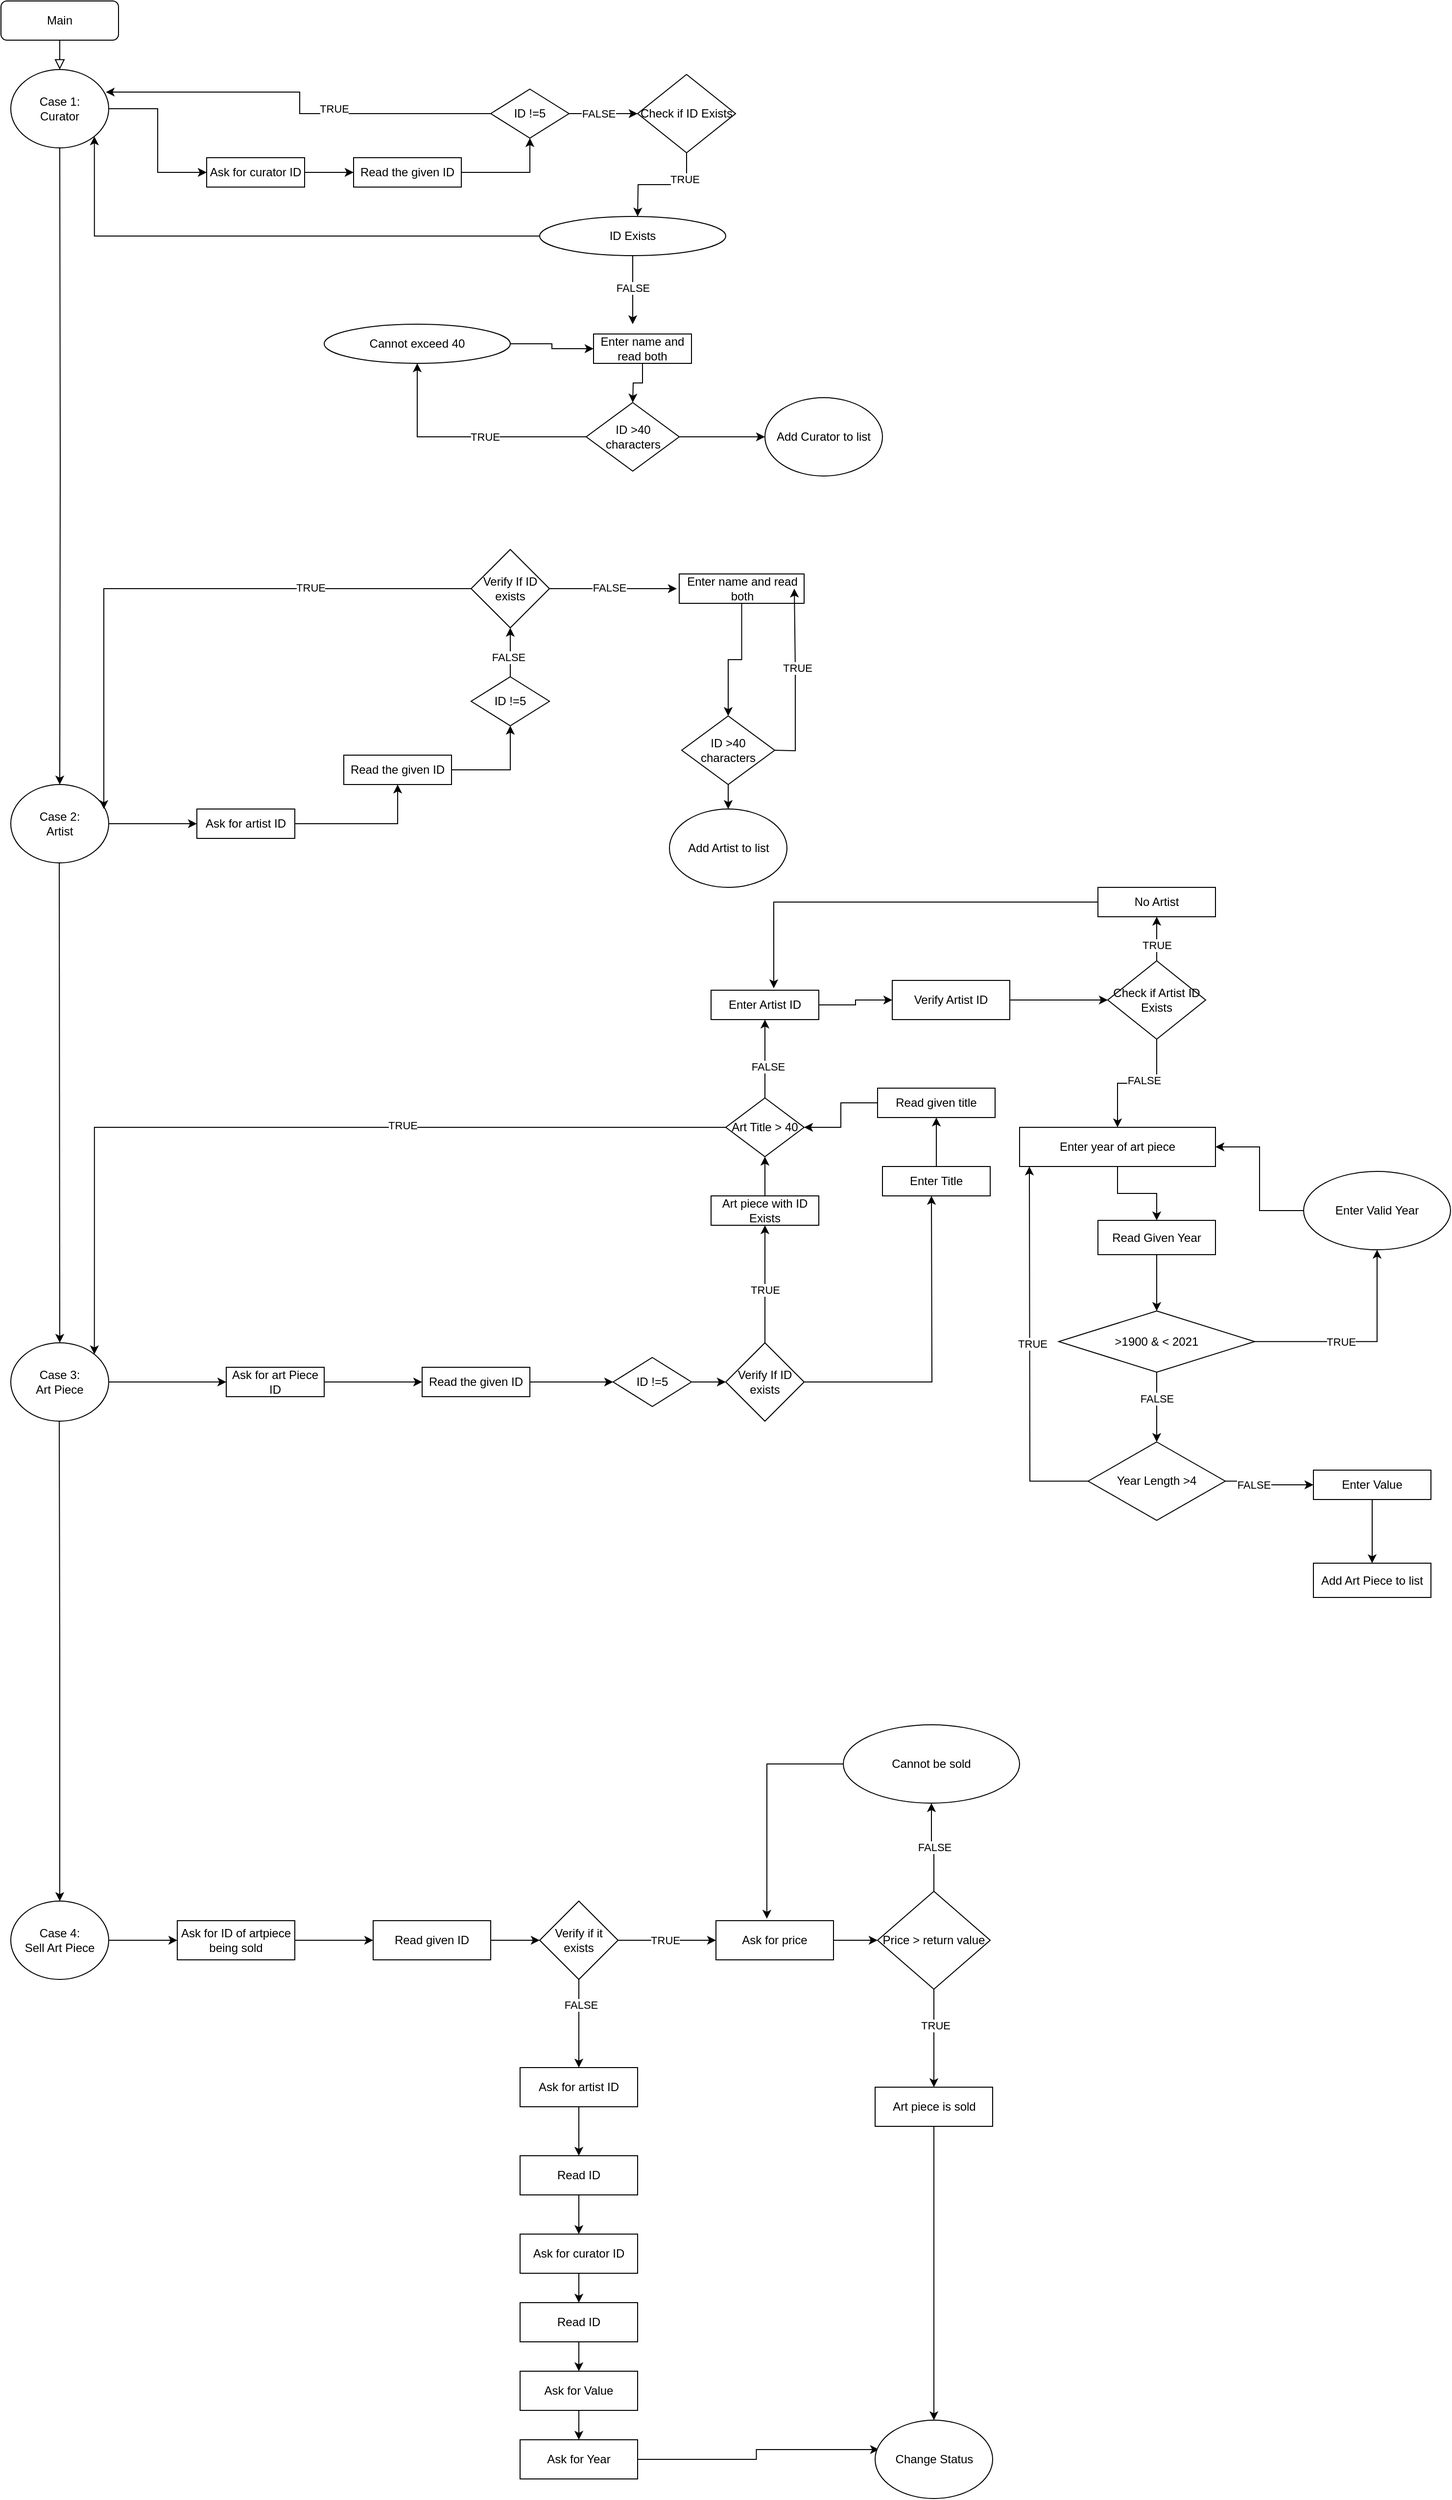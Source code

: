 <mxfile version="21.7.1" type="github">
  <diagram id="C5RBs43oDa-KdzZeNtuy" name="Page-1">
    <mxGraphModel dx="880" dy="462" grid="1" gridSize="10" guides="1" tooltips="1" connect="1" arrows="1" fold="1" page="1" pageScale="1" pageWidth="827" pageHeight="1169" math="0" shadow="0">
      <root>
        <mxCell id="WIyWlLk6GJQsqaUBKTNV-0" />
        <mxCell id="WIyWlLk6GJQsqaUBKTNV-1" parent="WIyWlLk6GJQsqaUBKTNV-0" />
        <mxCell id="WIyWlLk6GJQsqaUBKTNV-2" value="" style="rounded=0;html=1;jettySize=auto;orthogonalLoop=1;fontSize=11;endArrow=block;endFill=0;endSize=8;strokeWidth=1;shadow=0;labelBackgroundColor=none;edgeStyle=orthogonalEdgeStyle;" parent="WIyWlLk6GJQsqaUBKTNV-1" source="WIyWlLk6GJQsqaUBKTNV-3" edge="1">
          <mxGeometry relative="1" as="geometry">
            <mxPoint x="80" y="80" as="targetPoint" />
          </mxGeometry>
        </mxCell>
        <mxCell id="WIyWlLk6GJQsqaUBKTNV-3" value="Main" style="rounded=1;whiteSpace=wrap;html=1;fontSize=12;glass=0;strokeWidth=1;shadow=0;" parent="WIyWlLk6GJQsqaUBKTNV-1" vertex="1">
          <mxGeometry x="20" y="10" width="120" height="40" as="geometry" />
        </mxCell>
        <mxCell id="19VJCeQanmjT8XtGuP-T-13" value="" style="edgeStyle=orthogonalEdgeStyle;rounded=0;orthogonalLoop=1;jettySize=auto;html=1;entryX=0.5;entryY=0;entryDx=0;entryDy=0;" parent="WIyWlLk6GJQsqaUBKTNV-1" target="19VJCeQanmjT8XtGuP-T-54" edge="1">
          <mxGeometry relative="1" as="geometry">
            <mxPoint x="80" y="160" as="sourcePoint" />
            <mxPoint x="80" y="530" as="targetPoint" />
          </mxGeometry>
        </mxCell>
        <mxCell id="19VJCeQanmjT8XtGuP-T-15" value="" style="edgeStyle=orthogonalEdgeStyle;rounded=0;orthogonalLoop=1;jettySize=auto;html=1;" parent="WIyWlLk6GJQsqaUBKTNV-1" source="19VJCeQanmjT8XtGuP-T-12" target="19VJCeQanmjT8XtGuP-T-14" edge="1">
          <mxGeometry relative="1" as="geometry" />
        </mxCell>
        <mxCell id="19VJCeQanmjT8XtGuP-T-12" value="Ask for curator ID" style="rounded=0;whiteSpace=wrap;html=1;" parent="WIyWlLk6GJQsqaUBKTNV-1" vertex="1">
          <mxGeometry x="230" y="170" width="100" height="30" as="geometry" />
        </mxCell>
        <mxCell id="19VJCeQanmjT8XtGuP-T-17" value="" style="edgeStyle=orthogonalEdgeStyle;rounded=0;orthogonalLoop=1;jettySize=auto;html=1;" parent="WIyWlLk6GJQsqaUBKTNV-1" source="19VJCeQanmjT8XtGuP-T-14" target="19VJCeQanmjT8XtGuP-T-16" edge="1">
          <mxGeometry relative="1" as="geometry" />
        </mxCell>
        <mxCell id="19VJCeQanmjT8XtGuP-T-14" value="Read the given ID" style="whiteSpace=wrap;html=1;rounded=0;" parent="WIyWlLk6GJQsqaUBKTNV-1" vertex="1">
          <mxGeometry x="380" y="170" width="110" height="30" as="geometry" />
        </mxCell>
        <mxCell id="19VJCeQanmjT8XtGuP-T-24" style="edgeStyle=orthogonalEdgeStyle;rounded=0;orthogonalLoop=1;jettySize=auto;html=1;entryX=0.97;entryY=0.288;entryDx=0;entryDy=0;entryPerimeter=0;" parent="WIyWlLk6GJQsqaUBKTNV-1" source="19VJCeQanmjT8XtGuP-T-16" target="19VJCeQanmjT8XtGuP-T-20" edge="1">
          <mxGeometry relative="1" as="geometry" />
        </mxCell>
        <mxCell id="19VJCeQanmjT8XtGuP-T-25" value="TRUE" style="edgeLabel;html=1;align=center;verticalAlign=middle;resizable=0;points=[];" parent="19VJCeQanmjT8XtGuP-T-24" vertex="1" connectable="0">
          <mxGeometry x="0.108" y="3" relative="1" as="geometry">
            <mxPoint x="48" y="14" as="offset" />
          </mxGeometry>
        </mxCell>
        <mxCell id="19VJCeQanmjT8XtGuP-T-26" style="edgeStyle=orthogonalEdgeStyle;rounded=0;orthogonalLoop=1;jettySize=auto;html=1;entryX=0;entryY=0.5;entryDx=0;entryDy=0;" parent="WIyWlLk6GJQsqaUBKTNV-1" source="19VJCeQanmjT8XtGuP-T-16" target="19VJCeQanmjT8XtGuP-T-30" edge="1">
          <mxGeometry relative="1" as="geometry">
            <mxPoint x="650" y="125" as="targetPoint" />
          </mxGeometry>
        </mxCell>
        <mxCell id="19VJCeQanmjT8XtGuP-T-32" value="FALSE" style="edgeLabel;html=1;align=center;verticalAlign=middle;resizable=0;points=[];" parent="19VJCeQanmjT8XtGuP-T-26" vertex="1" connectable="0">
          <mxGeometry x="-0.287" y="-2" relative="1" as="geometry">
            <mxPoint x="5" y="-2" as="offset" />
          </mxGeometry>
        </mxCell>
        <mxCell id="19VJCeQanmjT8XtGuP-T-16" value="ID !=5" style="rhombus;whiteSpace=wrap;html=1;rounded=0;" parent="WIyWlLk6GJQsqaUBKTNV-1" vertex="1">
          <mxGeometry x="520" y="100" width="80" height="50" as="geometry" />
        </mxCell>
        <mxCell id="19VJCeQanmjT8XtGuP-T-21" style="edgeStyle=orthogonalEdgeStyle;rounded=0;orthogonalLoop=1;jettySize=auto;html=1;entryX=0;entryY=0.5;entryDx=0;entryDy=0;" parent="WIyWlLk6GJQsqaUBKTNV-1" source="19VJCeQanmjT8XtGuP-T-20" target="19VJCeQanmjT8XtGuP-T-12" edge="1">
          <mxGeometry relative="1" as="geometry" />
        </mxCell>
        <mxCell id="19VJCeQanmjT8XtGuP-T-20" value="&lt;div&gt;Case 1: &lt;br&gt;&lt;/div&gt;&lt;div&gt;Curator&lt;br&gt;&lt;/div&gt;" style="ellipse;whiteSpace=wrap;html=1;" parent="WIyWlLk6GJQsqaUBKTNV-1" vertex="1">
          <mxGeometry x="30" y="80" width="100" height="80" as="geometry" />
        </mxCell>
        <mxCell id="19VJCeQanmjT8XtGuP-T-33" style="edgeStyle=orthogonalEdgeStyle;rounded=0;orthogonalLoop=1;jettySize=auto;html=1;" parent="WIyWlLk6GJQsqaUBKTNV-1" source="19VJCeQanmjT8XtGuP-T-30" edge="1">
          <mxGeometry relative="1" as="geometry">
            <mxPoint x="670" y="230" as="targetPoint" />
          </mxGeometry>
        </mxCell>
        <mxCell id="19VJCeQanmjT8XtGuP-T-34" value="TRUE" style="edgeLabel;html=1;align=center;verticalAlign=middle;resizable=0;points=[];" parent="19VJCeQanmjT8XtGuP-T-33" vertex="1" connectable="0">
          <mxGeometry x="-0.541" y="-2" relative="1" as="geometry">
            <mxPoint as="offset" />
          </mxGeometry>
        </mxCell>
        <mxCell id="19VJCeQanmjT8XtGuP-T-30" value="Check if ID Exists " style="rhombus;whiteSpace=wrap;html=1;rounded=0;" parent="WIyWlLk6GJQsqaUBKTNV-1" vertex="1">
          <mxGeometry x="670" y="85" width="100" height="80" as="geometry" />
        </mxCell>
        <mxCell id="19VJCeQanmjT8XtGuP-T-36" style="edgeStyle=orthogonalEdgeStyle;rounded=0;orthogonalLoop=1;jettySize=auto;html=1;entryX=1;entryY=1;entryDx=0;entryDy=0;" parent="WIyWlLk6GJQsqaUBKTNV-1" source="19VJCeQanmjT8XtGuP-T-35" target="19VJCeQanmjT8XtGuP-T-20" edge="1">
          <mxGeometry relative="1" as="geometry" />
        </mxCell>
        <mxCell id="19VJCeQanmjT8XtGuP-T-38" style="edgeStyle=orthogonalEdgeStyle;rounded=0;orthogonalLoop=1;jettySize=auto;html=1;" parent="WIyWlLk6GJQsqaUBKTNV-1" source="19VJCeQanmjT8XtGuP-T-35" edge="1">
          <mxGeometry relative="1" as="geometry">
            <mxPoint x="665" y="340" as="targetPoint" />
          </mxGeometry>
        </mxCell>
        <mxCell id="19VJCeQanmjT8XtGuP-T-39" value="FALSE" style="edgeLabel;html=1;align=center;verticalAlign=middle;resizable=0;points=[];" parent="19VJCeQanmjT8XtGuP-T-38" vertex="1" connectable="0">
          <mxGeometry x="-0.064" y="-6" relative="1" as="geometry">
            <mxPoint x="6" as="offset" />
          </mxGeometry>
        </mxCell>
        <mxCell id="19VJCeQanmjT8XtGuP-T-35" value="ID Exists" style="ellipse;whiteSpace=wrap;html=1;" parent="WIyWlLk6GJQsqaUBKTNV-1" vertex="1">
          <mxGeometry x="570" y="230" width="190" height="40" as="geometry" />
        </mxCell>
        <mxCell id="19VJCeQanmjT8XtGuP-T-42" style="edgeStyle=orthogonalEdgeStyle;rounded=0;orthogonalLoop=1;jettySize=auto;html=1;" parent="WIyWlLk6GJQsqaUBKTNV-1" source="19VJCeQanmjT8XtGuP-T-41" edge="1">
          <mxGeometry relative="1" as="geometry">
            <mxPoint x="665" y="420" as="targetPoint" />
          </mxGeometry>
        </mxCell>
        <mxCell id="19VJCeQanmjT8XtGuP-T-41" value="Enter name and read both" style="rounded=0;whiteSpace=wrap;html=1;" parent="WIyWlLk6GJQsqaUBKTNV-1" vertex="1">
          <mxGeometry x="625" y="350" width="100" height="30" as="geometry" />
        </mxCell>
        <mxCell id="19VJCeQanmjT8XtGuP-T-47" value="" style="edgeStyle=orthogonalEdgeStyle;rounded=0;orthogonalLoop=1;jettySize=auto;html=1;" parent="WIyWlLk6GJQsqaUBKTNV-1" source="19VJCeQanmjT8XtGuP-T-44" target="19VJCeQanmjT8XtGuP-T-46" edge="1">
          <mxGeometry relative="1" as="geometry" />
        </mxCell>
        <mxCell id="19VJCeQanmjT8XtGuP-T-48" value="TRUE" style="edgeLabel;html=1;align=center;verticalAlign=middle;resizable=0;points=[];" parent="19VJCeQanmjT8XtGuP-T-47" vertex="1" connectable="0">
          <mxGeometry x="-0.161" relative="1" as="geometry">
            <mxPoint as="offset" />
          </mxGeometry>
        </mxCell>
        <mxCell id="WC8Dv5QfTkZLsa7ysNoO-12" style="edgeStyle=orthogonalEdgeStyle;rounded=0;orthogonalLoop=1;jettySize=auto;html=1;" parent="WIyWlLk6GJQsqaUBKTNV-1" source="19VJCeQanmjT8XtGuP-T-44" edge="1">
          <mxGeometry relative="1" as="geometry">
            <mxPoint x="800" y="455" as="targetPoint" />
          </mxGeometry>
        </mxCell>
        <mxCell id="19VJCeQanmjT8XtGuP-T-44" value="ID &amp;gt;40 characters" style="rhombus;whiteSpace=wrap;html=1;rounded=0;" parent="WIyWlLk6GJQsqaUBKTNV-1" vertex="1">
          <mxGeometry x="617.5" y="420" width="95" height="70" as="geometry" />
        </mxCell>
        <mxCell id="19VJCeQanmjT8XtGuP-T-53" value="" style="edgeStyle=orthogonalEdgeStyle;rounded=0;orthogonalLoop=1;jettySize=auto;html=1;" parent="WIyWlLk6GJQsqaUBKTNV-1" source="19VJCeQanmjT8XtGuP-T-46" target="19VJCeQanmjT8XtGuP-T-41" edge="1">
          <mxGeometry relative="1" as="geometry" />
        </mxCell>
        <mxCell id="19VJCeQanmjT8XtGuP-T-46" value="Cannot exceed 40" style="ellipse;whiteSpace=wrap;html=1;" parent="WIyWlLk6GJQsqaUBKTNV-1" vertex="1">
          <mxGeometry x="350" y="340" width="190" height="40" as="geometry" />
        </mxCell>
        <mxCell id="19VJCeQanmjT8XtGuP-T-60" value="" style="edgeStyle=orthogonalEdgeStyle;rounded=0;orthogonalLoop=1;jettySize=auto;html=1;" parent="WIyWlLk6GJQsqaUBKTNV-1" source="19VJCeQanmjT8XtGuP-T-54" target="19VJCeQanmjT8XtGuP-T-57" edge="1">
          <mxGeometry relative="1" as="geometry" />
        </mxCell>
        <mxCell id="19VJCeQanmjT8XtGuP-T-54" value="&lt;div&gt;Case 2:&lt;/div&gt;&lt;div&gt;Artist&lt;br&gt;&lt;/div&gt;" style="ellipse;whiteSpace=wrap;html=1;" parent="WIyWlLk6GJQsqaUBKTNV-1" vertex="1">
          <mxGeometry x="30" y="810" width="100" height="80" as="geometry" />
        </mxCell>
        <mxCell id="19VJCeQanmjT8XtGuP-T-59" value="" style="edgeStyle=orthogonalEdgeStyle;rounded=0;orthogonalLoop=1;jettySize=auto;html=1;" parent="WIyWlLk6GJQsqaUBKTNV-1" source="19VJCeQanmjT8XtGuP-T-57" target="19VJCeQanmjT8XtGuP-T-58" edge="1">
          <mxGeometry relative="1" as="geometry" />
        </mxCell>
        <mxCell id="19VJCeQanmjT8XtGuP-T-57" value="Ask for artist ID" style="rounded=0;whiteSpace=wrap;html=1;" parent="WIyWlLk6GJQsqaUBKTNV-1" vertex="1">
          <mxGeometry x="220" y="835" width="100" height="30" as="geometry" />
        </mxCell>
        <mxCell id="19VJCeQanmjT8XtGuP-T-63" style="edgeStyle=orthogonalEdgeStyle;rounded=0;orthogonalLoop=1;jettySize=auto;html=1;exitX=1;exitY=0.5;exitDx=0;exitDy=0;entryX=0.5;entryY=1;entryDx=0;entryDy=0;" parent="WIyWlLk6GJQsqaUBKTNV-1" source="19VJCeQanmjT8XtGuP-T-58" target="19VJCeQanmjT8XtGuP-T-61" edge="1">
          <mxGeometry relative="1" as="geometry" />
        </mxCell>
        <mxCell id="19VJCeQanmjT8XtGuP-T-58" value="Read the given ID" style="whiteSpace=wrap;html=1;rounded=0;" parent="WIyWlLk6GJQsqaUBKTNV-1" vertex="1">
          <mxGeometry x="370" y="780" width="110" height="30" as="geometry" />
        </mxCell>
        <mxCell id="19VJCeQanmjT8XtGuP-T-61" value="ID !=5" style="rhombus;whiteSpace=wrap;html=1;rounded=0;" parent="WIyWlLk6GJQsqaUBKTNV-1" vertex="1">
          <mxGeometry x="500" y="700" width="80" height="50" as="geometry" />
        </mxCell>
        <mxCell id="19VJCeQanmjT8XtGuP-T-67" value="" style="edgeStyle=orthogonalEdgeStyle;rounded=0;orthogonalLoop=1;jettySize=auto;html=1;" parent="WIyWlLk6GJQsqaUBKTNV-1" source="19VJCeQanmjT8XtGuP-T-61" target="19VJCeQanmjT8XtGuP-T-66" edge="1">
          <mxGeometry relative="1" as="geometry">
            <mxPoint x="540" y="700" as="sourcePoint" />
            <mxPoint x="540" y="585" as="targetPoint" />
          </mxGeometry>
        </mxCell>
        <mxCell id="19VJCeQanmjT8XtGuP-T-70" value="FALSE" style="edgeLabel;html=1;align=center;verticalAlign=middle;resizable=0;points=[];" parent="19VJCeQanmjT8XtGuP-T-67" vertex="1" connectable="0">
          <mxGeometry x="-0.2" y="2" relative="1" as="geometry">
            <mxPoint as="offset" />
          </mxGeometry>
        </mxCell>
        <mxCell id="19VJCeQanmjT8XtGuP-T-69" style="edgeStyle=orthogonalEdgeStyle;rounded=0;orthogonalLoop=1;jettySize=auto;html=1;exitX=0;exitY=0.5;exitDx=0;exitDy=0;entryX=0.95;entryY=0.313;entryDx=0;entryDy=0;entryPerimeter=0;" parent="WIyWlLk6GJQsqaUBKTNV-1" source="19VJCeQanmjT8XtGuP-T-66" target="19VJCeQanmjT8XtGuP-T-54" edge="1">
          <mxGeometry relative="1" as="geometry" />
        </mxCell>
        <mxCell id="19VJCeQanmjT8XtGuP-T-71" value="TRUE" style="edgeLabel;html=1;align=center;verticalAlign=middle;resizable=0;points=[];" parent="19VJCeQanmjT8XtGuP-T-69" vertex="1" connectable="0">
          <mxGeometry x="-0.453" y="-1" relative="1" as="geometry">
            <mxPoint as="offset" />
          </mxGeometry>
        </mxCell>
        <mxCell id="19VJCeQanmjT8XtGuP-T-72" style="edgeStyle=orthogonalEdgeStyle;rounded=0;orthogonalLoop=1;jettySize=auto;html=1;" parent="WIyWlLk6GJQsqaUBKTNV-1" source="19VJCeQanmjT8XtGuP-T-66" edge="1">
          <mxGeometry relative="1" as="geometry">
            <mxPoint x="710" y="610" as="targetPoint" />
          </mxGeometry>
        </mxCell>
        <mxCell id="WC8Dv5QfTkZLsa7ysNoO-1" value="FALSE" style="edgeLabel;html=1;align=center;verticalAlign=middle;resizable=0;points=[];" parent="19VJCeQanmjT8XtGuP-T-72" vertex="1" connectable="0">
          <mxGeometry x="-0.065" y="1" relative="1" as="geometry">
            <mxPoint as="offset" />
          </mxGeometry>
        </mxCell>
        <mxCell id="19VJCeQanmjT8XtGuP-T-66" value="Verify If ID exists" style="rhombus;whiteSpace=wrap;html=1;rounded=0;" parent="WIyWlLk6GJQsqaUBKTNV-1" vertex="1">
          <mxGeometry x="500" y="570" width="80" height="80" as="geometry" />
        </mxCell>
        <mxCell id="WC8Dv5QfTkZLsa7ysNoO-5" style="edgeStyle=orthogonalEdgeStyle;rounded=0;orthogonalLoop=1;jettySize=auto;html=1;entryX=0.5;entryY=0;entryDx=0;entryDy=0;" parent="WIyWlLk6GJQsqaUBKTNV-1" source="WC8Dv5QfTkZLsa7ysNoO-2" target="WC8Dv5QfTkZLsa7ysNoO-3" edge="1">
          <mxGeometry relative="1" as="geometry" />
        </mxCell>
        <mxCell id="WC8Dv5QfTkZLsa7ysNoO-2" value="Enter name and read both" style="rounded=0;whiteSpace=wrap;html=1;" parent="WIyWlLk6GJQsqaUBKTNV-1" vertex="1">
          <mxGeometry x="712.5" y="595" width="127.5" height="30" as="geometry" />
        </mxCell>
        <mxCell id="WC8Dv5QfTkZLsa7ysNoO-8" style="edgeStyle=orthogonalEdgeStyle;rounded=0;orthogonalLoop=1;jettySize=auto;html=1;" parent="WIyWlLk6GJQsqaUBKTNV-1" edge="1">
          <mxGeometry relative="1" as="geometry">
            <mxPoint x="830" y="610" as="targetPoint" />
            <mxPoint x="810" y="775" as="sourcePoint" />
          </mxGeometry>
        </mxCell>
        <mxCell id="WC8Dv5QfTkZLsa7ysNoO-9" value="TRUE" style="edgeLabel;html=1;align=center;verticalAlign=middle;resizable=0;points=[];" parent="WC8Dv5QfTkZLsa7ysNoO-8" vertex="1" connectable="0">
          <mxGeometry x="0.134" y="-2" relative="1" as="geometry">
            <mxPoint as="offset" />
          </mxGeometry>
        </mxCell>
        <mxCell id="WC8Dv5QfTkZLsa7ysNoO-3" value="ID &amp;gt;40 characters" style="rhombus;whiteSpace=wrap;html=1;rounded=0;" parent="WIyWlLk6GJQsqaUBKTNV-1" vertex="1">
          <mxGeometry x="715" y="740" width="95" height="70" as="geometry" />
        </mxCell>
        <mxCell id="WC8Dv5QfTkZLsa7ysNoO-13" value="Add Curator to list" style="ellipse;whiteSpace=wrap;html=1;" parent="WIyWlLk6GJQsqaUBKTNV-1" vertex="1">
          <mxGeometry x="800" y="415" width="120" height="80" as="geometry" />
        </mxCell>
        <mxCell id="WC8Dv5QfTkZLsa7ysNoO-15" value="" style="edgeStyle=orthogonalEdgeStyle;rounded=0;orthogonalLoop=1;jettySize=auto;html=1;entryX=0.5;entryY=0;entryDx=0;entryDy=0;" parent="WIyWlLk6GJQsqaUBKTNV-1" target="WC8Dv5QfTkZLsa7ysNoO-16" edge="1">
          <mxGeometry relative="1" as="geometry">
            <mxPoint x="79.5" y="890" as="sourcePoint" />
            <mxPoint x="79.5" y="1540" as="targetPoint" />
          </mxGeometry>
        </mxCell>
        <mxCell id="WC8Dv5QfTkZLsa7ysNoO-17" style="edgeStyle=orthogonalEdgeStyle;rounded=0;orthogonalLoop=1;jettySize=auto;html=1;entryX=0;entryY=0.5;entryDx=0;entryDy=0;" parent="WIyWlLk6GJQsqaUBKTNV-1" source="WC8Dv5QfTkZLsa7ysNoO-16" target="WC8Dv5QfTkZLsa7ysNoO-18" edge="1">
          <mxGeometry relative="1" as="geometry">
            <mxPoint x="250" y="1580" as="targetPoint" />
          </mxGeometry>
        </mxCell>
        <mxCell id="WC8Dv5QfTkZLsa7ysNoO-16" value="&lt;div&gt;Case 3:&lt;/div&gt;&lt;div&gt;Art Piece&lt;br&gt;&lt;/div&gt;" style="ellipse;whiteSpace=wrap;html=1;" parent="WIyWlLk6GJQsqaUBKTNV-1" vertex="1">
          <mxGeometry x="30" y="1380" width="100" height="80" as="geometry" />
        </mxCell>
        <mxCell id="WC8Dv5QfTkZLsa7ysNoO-19" style="edgeStyle=orthogonalEdgeStyle;rounded=0;orthogonalLoop=1;jettySize=auto;html=1;" parent="WIyWlLk6GJQsqaUBKTNV-1" source="WC8Dv5QfTkZLsa7ysNoO-18" edge="1">
          <mxGeometry relative="1" as="geometry">
            <mxPoint x="450" y="1420" as="targetPoint" />
          </mxGeometry>
        </mxCell>
        <mxCell id="WC8Dv5QfTkZLsa7ysNoO-18" value="Ask for art Piece ID" style="rounded=0;whiteSpace=wrap;html=1;" parent="WIyWlLk6GJQsqaUBKTNV-1" vertex="1">
          <mxGeometry x="250" y="1405" width="100" height="30" as="geometry" />
        </mxCell>
        <mxCell id="WC8Dv5QfTkZLsa7ysNoO-23" style="edgeStyle=orthogonalEdgeStyle;rounded=0;orthogonalLoop=1;jettySize=auto;html=1;entryX=0;entryY=0.5;entryDx=0;entryDy=0;" parent="WIyWlLk6GJQsqaUBKTNV-1" source="WC8Dv5QfTkZLsa7ysNoO-20" target="WC8Dv5QfTkZLsa7ysNoO-22" edge="1">
          <mxGeometry relative="1" as="geometry" />
        </mxCell>
        <mxCell id="WC8Dv5QfTkZLsa7ysNoO-20" value="Read the given ID" style="whiteSpace=wrap;html=1;rounded=0;" parent="WIyWlLk6GJQsqaUBKTNV-1" vertex="1">
          <mxGeometry x="450" y="1405" width="110" height="30" as="geometry" />
        </mxCell>
        <mxCell id="WC8Dv5QfTkZLsa7ysNoO-26" value="" style="edgeStyle=orthogonalEdgeStyle;rounded=0;orthogonalLoop=1;jettySize=auto;html=1;" parent="WIyWlLk6GJQsqaUBKTNV-1" source="WC8Dv5QfTkZLsa7ysNoO-22" target="WC8Dv5QfTkZLsa7ysNoO-24" edge="1">
          <mxGeometry relative="1" as="geometry" />
        </mxCell>
        <mxCell id="WC8Dv5QfTkZLsa7ysNoO-22" value="ID !=5" style="rhombus;whiteSpace=wrap;html=1;rounded=0;" parent="WIyWlLk6GJQsqaUBKTNV-1" vertex="1">
          <mxGeometry x="645" y="1395" width="80" height="50" as="geometry" />
        </mxCell>
        <mxCell id="WC8Dv5QfTkZLsa7ysNoO-27" style="edgeStyle=orthogonalEdgeStyle;rounded=0;orthogonalLoop=1;jettySize=auto;html=1;exitX=0.5;exitY=0;exitDx=0;exitDy=0;" parent="WIyWlLk6GJQsqaUBKTNV-1" source="WC8Dv5QfTkZLsa7ysNoO-24" edge="1">
          <mxGeometry relative="1" as="geometry">
            <mxPoint x="800" y="1260" as="targetPoint" />
          </mxGeometry>
        </mxCell>
        <mxCell id="WC8Dv5QfTkZLsa7ysNoO-28" value="TRUE" style="edgeLabel;html=1;align=center;verticalAlign=middle;resizable=0;points=[];" parent="WC8Dv5QfTkZLsa7ysNoO-27" vertex="1" connectable="0">
          <mxGeometry x="-0.104" relative="1" as="geometry">
            <mxPoint as="offset" />
          </mxGeometry>
        </mxCell>
        <mxCell id="WC8Dv5QfTkZLsa7ysNoO-36" style="edgeStyle=orthogonalEdgeStyle;rounded=0;orthogonalLoop=1;jettySize=auto;html=1;" parent="WIyWlLk6GJQsqaUBKTNV-1" source="WC8Dv5QfTkZLsa7ysNoO-24" edge="1">
          <mxGeometry relative="1" as="geometry">
            <mxPoint x="970" y="1230" as="targetPoint" />
          </mxGeometry>
        </mxCell>
        <mxCell id="WC8Dv5QfTkZLsa7ysNoO-24" value="Verify If ID exists" style="rhombus;whiteSpace=wrap;html=1;rounded=0;" parent="WIyWlLk6GJQsqaUBKTNV-1" vertex="1">
          <mxGeometry x="760" y="1380" width="80" height="80" as="geometry" />
        </mxCell>
        <mxCell id="WC8Dv5QfTkZLsa7ysNoO-31" value="" style="edgeStyle=orthogonalEdgeStyle;rounded=0;orthogonalLoop=1;jettySize=auto;html=1;" parent="WIyWlLk6GJQsqaUBKTNV-1" source="WC8Dv5QfTkZLsa7ysNoO-29" target="WC8Dv5QfTkZLsa7ysNoO-30" edge="1">
          <mxGeometry relative="1" as="geometry" />
        </mxCell>
        <mxCell id="WC8Dv5QfTkZLsa7ysNoO-29" value="Art piece with ID Exists" style="whiteSpace=wrap;html=1;rounded=0;" parent="WIyWlLk6GJQsqaUBKTNV-1" vertex="1">
          <mxGeometry x="745" y="1230" width="110" height="30" as="geometry" />
        </mxCell>
        <mxCell id="WC8Dv5QfTkZLsa7ysNoO-32" style="edgeStyle=orthogonalEdgeStyle;rounded=0;orthogonalLoop=1;jettySize=auto;html=1;exitX=0;exitY=0.5;exitDx=0;exitDy=0;entryX=1;entryY=0;entryDx=0;entryDy=0;" parent="WIyWlLk6GJQsqaUBKTNV-1" source="WC8Dv5QfTkZLsa7ysNoO-30" target="WC8Dv5QfTkZLsa7ysNoO-16" edge="1">
          <mxGeometry relative="1" as="geometry" />
        </mxCell>
        <mxCell id="WC8Dv5QfTkZLsa7ysNoO-34" value="TRUE" style="edgeLabel;html=1;align=center;verticalAlign=middle;resizable=0;points=[];" parent="WC8Dv5QfTkZLsa7ysNoO-32" vertex="1" connectable="0">
          <mxGeometry x="-0.247" y="-2" relative="1" as="geometry">
            <mxPoint as="offset" />
          </mxGeometry>
        </mxCell>
        <mxCell id="WC8Dv5QfTkZLsa7ysNoO-43" style="edgeStyle=orthogonalEdgeStyle;rounded=0;orthogonalLoop=1;jettySize=auto;html=1;" parent="WIyWlLk6GJQsqaUBKTNV-1" source="WC8Dv5QfTkZLsa7ysNoO-30" edge="1">
          <mxGeometry relative="1" as="geometry">
            <mxPoint x="800" y="1050" as="targetPoint" />
          </mxGeometry>
        </mxCell>
        <mxCell id="WC8Dv5QfTkZLsa7ysNoO-44" value="FALSE" style="edgeLabel;html=1;align=center;verticalAlign=middle;resizable=0;points=[];" parent="WC8Dv5QfTkZLsa7ysNoO-43" vertex="1" connectable="0">
          <mxGeometry x="-0.205" y="-3" relative="1" as="geometry">
            <mxPoint as="offset" />
          </mxGeometry>
        </mxCell>
        <mxCell id="WC8Dv5QfTkZLsa7ysNoO-30" value="Art Title &amp;gt; 40" style="rhombus;whiteSpace=wrap;html=1;rounded=0;" parent="WIyWlLk6GJQsqaUBKTNV-1" vertex="1">
          <mxGeometry x="760" y="1130" width="80" height="60" as="geometry" />
        </mxCell>
        <mxCell id="WC8Dv5QfTkZLsa7ysNoO-39" value="" style="edgeStyle=orthogonalEdgeStyle;rounded=0;orthogonalLoop=1;jettySize=auto;html=1;" parent="WIyWlLk6GJQsqaUBKTNV-1" source="WC8Dv5QfTkZLsa7ysNoO-37" target="WC8Dv5QfTkZLsa7ysNoO-38" edge="1">
          <mxGeometry relative="1" as="geometry" />
        </mxCell>
        <mxCell id="WC8Dv5QfTkZLsa7ysNoO-37" value="Enter Title" style="whiteSpace=wrap;html=1;rounded=0;" parent="WIyWlLk6GJQsqaUBKTNV-1" vertex="1">
          <mxGeometry x="920" y="1200" width="110" height="30" as="geometry" />
        </mxCell>
        <mxCell id="WC8Dv5QfTkZLsa7ysNoO-40" value="" style="edgeStyle=orthogonalEdgeStyle;rounded=0;orthogonalLoop=1;jettySize=auto;html=1;" parent="WIyWlLk6GJQsqaUBKTNV-1" source="WC8Dv5QfTkZLsa7ysNoO-38" target="WC8Dv5QfTkZLsa7ysNoO-30" edge="1">
          <mxGeometry relative="1" as="geometry" />
        </mxCell>
        <mxCell id="WC8Dv5QfTkZLsa7ysNoO-38" value="Read given title" style="rounded=0;whiteSpace=wrap;html=1;" parent="WIyWlLk6GJQsqaUBKTNV-1" vertex="1">
          <mxGeometry x="915" y="1120" width="120" height="30" as="geometry" />
        </mxCell>
        <mxCell id="WC8Dv5QfTkZLsa7ysNoO-41" value="" style="edgeStyle=orthogonalEdgeStyle;rounded=0;orthogonalLoop=1;jettySize=auto;html=1;" parent="WIyWlLk6GJQsqaUBKTNV-1" source="WC8Dv5QfTkZLsa7ysNoO-3" target="WC8Dv5QfTkZLsa7ysNoO-11" edge="1">
          <mxGeometry relative="1" as="geometry">
            <mxPoint x="762.5" y="920" as="targetPoint" />
            <mxPoint x="763" y="827" as="sourcePoint" />
          </mxGeometry>
        </mxCell>
        <mxCell id="WC8Dv5QfTkZLsa7ysNoO-11" value="Add Artist to list" style="ellipse;whiteSpace=wrap;html=1;" parent="WIyWlLk6GJQsqaUBKTNV-1" vertex="1">
          <mxGeometry x="702.5" y="835" width="120" height="80" as="geometry" />
        </mxCell>
        <mxCell id="WC8Dv5QfTkZLsa7ysNoO-47" value="" style="edgeStyle=orthogonalEdgeStyle;rounded=0;orthogonalLoop=1;jettySize=auto;html=1;" parent="WIyWlLk6GJQsqaUBKTNV-1" source="WC8Dv5QfTkZLsa7ysNoO-45" target="WC8Dv5QfTkZLsa7ysNoO-46" edge="1">
          <mxGeometry relative="1" as="geometry" />
        </mxCell>
        <mxCell id="WC8Dv5QfTkZLsa7ysNoO-45" value="Enter Artist ID" style="whiteSpace=wrap;html=1;rounded=0;" parent="WIyWlLk6GJQsqaUBKTNV-1" vertex="1">
          <mxGeometry x="745" y="1020" width="110" height="30" as="geometry" />
        </mxCell>
        <mxCell id="WC8Dv5QfTkZLsa7ysNoO-49" value="" style="edgeStyle=orthogonalEdgeStyle;rounded=0;orthogonalLoop=1;jettySize=auto;html=1;" parent="WIyWlLk6GJQsqaUBKTNV-1" source="WC8Dv5QfTkZLsa7ysNoO-46" target="WC8Dv5QfTkZLsa7ysNoO-48" edge="1">
          <mxGeometry relative="1" as="geometry" />
        </mxCell>
        <mxCell id="WC8Dv5QfTkZLsa7ysNoO-46" value="Verify Artist ID" style="whiteSpace=wrap;html=1;rounded=0;" parent="WIyWlLk6GJQsqaUBKTNV-1" vertex="1">
          <mxGeometry x="930" y="1010" width="120" height="40" as="geometry" />
        </mxCell>
        <mxCell id="WC8Dv5QfTkZLsa7ysNoO-51" value="" style="edgeStyle=orthogonalEdgeStyle;rounded=0;orthogonalLoop=1;jettySize=auto;html=1;" parent="WIyWlLk6GJQsqaUBKTNV-1" source="WC8Dv5QfTkZLsa7ysNoO-48" target="WC8Dv5QfTkZLsa7ysNoO-50" edge="1">
          <mxGeometry relative="1" as="geometry" />
        </mxCell>
        <mxCell id="WC8Dv5QfTkZLsa7ysNoO-52" value="TRUE" style="edgeLabel;html=1;align=center;verticalAlign=middle;resizable=0;points=[];" parent="WC8Dv5QfTkZLsa7ysNoO-51" vertex="1" connectable="0">
          <mxGeometry x="-0.289" relative="1" as="geometry">
            <mxPoint as="offset" />
          </mxGeometry>
        </mxCell>
        <mxCell id="WC8Dv5QfTkZLsa7ysNoO-55" value="" style="edgeStyle=orthogonalEdgeStyle;rounded=0;orthogonalLoop=1;jettySize=auto;html=1;" parent="WIyWlLk6GJQsqaUBKTNV-1" source="WC8Dv5QfTkZLsa7ysNoO-48" target="WC8Dv5QfTkZLsa7ysNoO-54" edge="1">
          <mxGeometry relative="1" as="geometry" />
        </mxCell>
        <mxCell id="WC8Dv5QfTkZLsa7ysNoO-56" value="FALSE" style="edgeLabel;html=1;align=center;verticalAlign=middle;resizable=0;points=[];" parent="WC8Dv5QfTkZLsa7ysNoO-55" vertex="1" connectable="0">
          <mxGeometry x="-0.111" y="-3" relative="1" as="geometry">
            <mxPoint as="offset" />
          </mxGeometry>
        </mxCell>
        <mxCell id="WC8Dv5QfTkZLsa7ysNoO-48" value="Check if Artist ID Exists" style="rhombus;whiteSpace=wrap;html=1;rounded=0;" parent="WIyWlLk6GJQsqaUBKTNV-1" vertex="1">
          <mxGeometry x="1150" y="990" width="100" height="80" as="geometry" />
        </mxCell>
        <mxCell id="WC8Dv5QfTkZLsa7ysNoO-53" style="edgeStyle=orthogonalEdgeStyle;rounded=0;orthogonalLoop=1;jettySize=auto;html=1;entryX=0.582;entryY=-0.067;entryDx=0;entryDy=0;entryPerimeter=0;" parent="WIyWlLk6GJQsqaUBKTNV-1" source="WC8Dv5QfTkZLsa7ysNoO-50" target="WC8Dv5QfTkZLsa7ysNoO-45" edge="1">
          <mxGeometry relative="1" as="geometry" />
        </mxCell>
        <mxCell id="WC8Dv5QfTkZLsa7ysNoO-50" value="No Artist" style="whiteSpace=wrap;html=1;rounded=0;" parent="WIyWlLk6GJQsqaUBKTNV-1" vertex="1">
          <mxGeometry x="1140" y="915" width="120" height="30" as="geometry" />
        </mxCell>
        <mxCell id="WC8Dv5QfTkZLsa7ysNoO-58" value="" style="edgeStyle=orthogonalEdgeStyle;rounded=0;orthogonalLoop=1;jettySize=auto;html=1;" parent="WIyWlLk6GJQsqaUBKTNV-1" source="WC8Dv5QfTkZLsa7ysNoO-54" target="WC8Dv5QfTkZLsa7ysNoO-57" edge="1">
          <mxGeometry relative="1" as="geometry" />
        </mxCell>
        <mxCell id="WC8Dv5QfTkZLsa7ysNoO-54" value="Enter year of art piece" style="whiteSpace=wrap;html=1;rounded=0;" parent="WIyWlLk6GJQsqaUBKTNV-1" vertex="1">
          <mxGeometry x="1060" y="1160" width="200" height="40" as="geometry" />
        </mxCell>
        <mxCell id="WC8Dv5QfTkZLsa7ysNoO-67" value="" style="edgeStyle=orthogonalEdgeStyle;rounded=0;orthogonalLoop=1;jettySize=auto;html=1;" parent="WIyWlLk6GJQsqaUBKTNV-1" source="WC8Dv5QfTkZLsa7ysNoO-57" target="WC8Dv5QfTkZLsa7ysNoO-66" edge="1">
          <mxGeometry relative="1" as="geometry" />
        </mxCell>
        <mxCell id="WC8Dv5QfTkZLsa7ysNoO-57" value="Read Given Year" style="whiteSpace=wrap;html=1;rounded=0;" parent="WIyWlLk6GJQsqaUBKTNV-1" vertex="1">
          <mxGeometry x="1140" y="1255" width="120" height="35" as="geometry" />
        </mxCell>
        <mxCell id="WC8Dv5QfTkZLsa7ysNoO-69" value="" style="edgeStyle=orthogonalEdgeStyle;rounded=0;orthogonalLoop=1;jettySize=auto;html=1;" parent="WIyWlLk6GJQsqaUBKTNV-1" source="WC8Dv5QfTkZLsa7ysNoO-66" target="WC8Dv5QfTkZLsa7ysNoO-68" edge="1">
          <mxGeometry relative="1" as="geometry" />
        </mxCell>
        <mxCell id="WC8Dv5QfTkZLsa7ysNoO-70" value="TRUE" style="edgeLabel;html=1;align=center;verticalAlign=middle;resizable=0;points=[];" parent="WC8Dv5QfTkZLsa7ysNoO-69" vertex="1" connectable="0">
          <mxGeometry x="-0.197" relative="1" as="geometry">
            <mxPoint as="offset" />
          </mxGeometry>
        </mxCell>
        <mxCell id="WC8Dv5QfTkZLsa7ysNoO-74" value="" style="edgeStyle=orthogonalEdgeStyle;rounded=0;orthogonalLoop=1;jettySize=auto;html=1;" parent="WIyWlLk6GJQsqaUBKTNV-1" source="WC8Dv5QfTkZLsa7ysNoO-66" target="WC8Dv5QfTkZLsa7ysNoO-73" edge="1">
          <mxGeometry relative="1" as="geometry" />
        </mxCell>
        <mxCell id="WC8Dv5QfTkZLsa7ysNoO-75" value="FALSE" style="edgeLabel;html=1;align=center;verticalAlign=middle;resizable=0;points=[];" parent="WC8Dv5QfTkZLsa7ysNoO-74" vertex="1" connectable="0">
          <mxGeometry x="-0.242" relative="1" as="geometry">
            <mxPoint as="offset" />
          </mxGeometry>
        </mxCell>
        <mxCell id="WC8Dv5QfTkZLsa7ysNoO-66" value="&amp;gt;1900 &amp;amp; &amp;lt; 2021" style="rhombus;whiteSpace=wrap;html=1;rounded=0;" parent="WIyWlLk6GJQsqaUBKTNV-1" vertex="1">
          <mxGeometry x="1100" y="1347.5" width="200" height="62.5" as="geometry" />
        </mxCell>
        <mxCell id="WC8Dv5QfTkZLsa7ysNoO-72" style="edgeStyle=orthogonalEdgeStyle;rounded=0;orthogonalLoop=1;jettySize=auto;html=1;entryX=1;entryY=0.5;entryDx=0;entryDy=0;" parent="WIyWlLk6GJQsqaUBKTNV-1" source="WC8Dv5QfTkZLsa7ysNoO-68" target="WC8Dv5QfTkZLsa7ysNoO-54" edge="1">
          <mxGeometry relative="1" as="geometry" />
        </mxCell>
        <mxCell id="WC8Dv5QfTkZLsa7ysNoO-68" value="Enter Valid Year" style="ellipse;whiteSpace=wrap;html=1;rounded=0;" parent="WIyWlLk6GJQsqaUBKTNV-1" vertex="1">
          <mxGeometry x="1350" y="1205" width="150" height="80" as="geometry" />
        </mxCell>
        <mxCell id="WC8Dv5QfTkZLsa7ysNoO-77" style="edgeStyle=orthogonalEdgeStyle;rounded=0;orthogonalLoop=1;jettySize=auto;html=1;" parent="WIyWlLk6GJQsqaUBKTNV-1" source="WC8Dv5QfTkZLsa7ysNoO-73" edge="1">
          <mxGeometry relative="1" as="geometry">
            <mxPoint x="1070" y="1200" as="targetPoint" />
          </mxGeometry>
        </mxCell>
        <mxCell id="WC8Dv5QfTkZLsa7ysNoO-78" value="TRUE" style="edgeLabel;html=1;align=center;verticalAlign=middle;resizable=0;points=[];" parent="WC8Dv5QfTkZLsa7ysNoO-77" vertex="1" connectable="0">
          <mxGeometry x="0.05" y="-2" relative="1" as="geometry">
            <mxPoint as="offset" />
          </mxGeometry>
        </mxCell>
        <mxCell id="WC8Dv5QfTkZLsa7ysNoO-80" value="" style="edgeStyle=orthogonalEdgeStyle;rounded=0;orthogonalLoop=1;jettySize=auto;html=1;" parent="WIyWlLk6GJQsqaUBKTNV-1" source="WC8Dv5QfTkZLsa7ysNoO-73" target="WC8Dv5QfTkZLsa7ysNoO-79" edge="1">
          <mxGeometry relative="1" as="geometry" />
        </mxCell>
        <mxCell id="WC8Dv5QfTkZLsa7ysNoO-81" value="FALSE" style="edgeLabel;html=1;align=center;verticalAlign=middle;resizable=0;points=[];" parent="WC8Dv5QfTkZLsa7ysNoO-80" vertex="1" connectable="0">
          <mxGeometry x="-0.378" y="-3" relative="1" as="geometry">
            <mxPoint as="offset" />
          </mxGeometry>
        </mxCell>
        <mxCell id="WC8Dv5QfTkZLsa7ysNoO-73" value="Year Length &amp;gt;4" style="rhombus;whiteSpace=wrap;html=1;rounded=0;" parent="WIyWlLk6GJQsqaUBKTNV-1" vertex="1">
          <mxGeometry x="1130" y="1481.25" width="140" height="80" as="geometry" />
        </mxCell>
        <mxCell id="WC8Dv5QfTkZLsa7ysNoO-83" value="" style="edgeStyle=orthogonalEdgeStyle;rounded=0;orthogonalLoop=1;jettySize=auto;html=1;" parent="WIyWlLk6GJQsqaUBKTNV-1" source="WC8Dv5QfTkZLsa7ysNoO-79" target="WC8Dv5QfTkZLsa7ysNoO-82" edge="1">
          <mxGeometry relative="1" as="geometry" />
        </mxCell>
        <mxCell id="WC8Dv5QfTkZLsa7ysNoO-79" value="Enter Value" style="whiteSpace=wrap;html=1;rounded=0;" parent="WIyWlLk6GJQsqaUBKTNV-1" vertex="1">
          <mxGeometry x="1360" y="1510" width="120" height="30" as="geometry" />
        </mxCell>
        <mxCell id="WC8Dv5QfTkZLsa7ysNoO-82" value="Add Art Piece to list" style="whiteSpace=wrap;html=1;rounded=0;" parent="WIyWlLk6GJQsqaUBKTNV-1" vertex="1">
          <mxGeometry x="1360" y="1605" width="120" height="35" as="geometry" />
        </mxCell>
        <mxCell id="WC8Dv5QfTkZLsa7ysNoO-84" value="" style="edgeStyle=orthogonalEdgeStyle;rounded=0;orthogonalLoop=1;jettySize=auto;html=1;entryX=0.5;entryY=0;entryDx=0;entryDy=0;" parent="WIyWlLk6GJQsqaUBKTNV-1" edge="1">
          <mxGeometry relative="1" as="geometry">
            <mxPoint x="79.5" y="1460" as="sourcePoint" />
            <mxPoint x="80" y="1950" as="targetPoint" />
          </mxGeometry>
        </mxCell>
        <mxCell id="WC8Dv5QfTkZLsa7ysNoO-87" value="" style="edgeStyle=orthogonalEdgeStyle;rounded=0;orthogonalLoop=1;jettySize=auto;html=1;" parent="WIyWlLk6GJQsqaUBKTNV-1" source="WC8Dv5QfTkZLsa7ysNoO-85" target="WC8Dv5QfTkZLsa7ysNoO-86" edge="1">
          <mxGeometry relative="1" as="geometry" />
        </mxCell>
        <mxCell id="WC8Dv5QfTkZLsa7ysNoO-85" value="&lt;div&gt;Case 4:&lt;/div&gt;&lt;div&gt;Sell Art Piece&lt;br&gt;&lt;/div&gt;" style="ellipse;whiteSpace=wrap;html=1;" parent="WIyWlLk6GJQsqaUBKTNV-1" vertex="1">
          <mxGeometry x="30" y="1950" width="100" height="80" as="geometry" />
        </mxCell>
        <mxCell id="WC8Dv5QfTkZLsa7ysNoO-91" value="" style="edgeStyle=orthogonalEdgeStyle;rounded=0;orthogonalLoop=1;jettySize=auto;html=1;" parent="WIyWlLk6GJQsqaUBKTNV-1" source="WC8Dv5QfTkZLsa7ysNoO-86" target="WC8Dv5QfTkZLsa7ysNoO-90" edge="1">
          <mxGeometry relative="1" as="geometry" />
        </mxCell>
        <mxCell id="WC8Dv5QfTkZLsa7ysNoO-86" value="Ask for ID of artpiece being sold" style="whiteSpace=wrap;html=1;" parent="WIyWlLk6GJQsqaUBKTNV-1" vertex="1">
          <mxGeometry x="200" y="1970" width="120" height="40" as="geometry" />
        </mxCell>
        <mxCell id="WC8Dv5QfTkZLsa7ysNoO-93" value="" style="edgeStyle=orthogonalEdgeStyle;rounded=0;orthogonalLoop=1;jettySize=auto;html=1;" parent="WIyWlLk6GJQsqaUBKTNV-1" source="WC8Dv5QfTkZLsa7ysNoO-90" target="WC8Dv5QfTkZLsa7ysNoO-92" edge="1">
          <mxGeometry relative="1" as="geometry" />
        </mxCell>
        <mxCell id="WC8Dv5QfTkZLsa7ysNoO-90" value="Read given ID" style="whiteSpace=wrap;html=1;" parent="WIyWlLk6GJQsqaUBKTNV-1" vertex="1">
          <mxGeometry x="400" y="1970" width="120" height="40" as="geometry" />
        </mxCell>
        <mxCell id="WC8Dv5QfTkZLsa7ysNoO-94" style="edgeStyle=orthogonalEdgeStyle;rounded=0;orthogonalLoop=1;jettySize=auto;html=1;exitX=0.5;exitY=1;exitDx=0;exitDy=0;" parent="WIyWlLk6GJQsqaUBKTNV-1" source="WC8Dv5QfTkZLsa7ysNoO-92" edge="1">
          <mxGeometry relative="1" as="geometry">
            <mxPoint x="610" y="2120" as="targetPoint" />
          </mxGeometry>
        </mxCell>
        <mxCell id="WC8Dv5QfTkZLsa7ysNoO-98" value="FALSE" style="edgeLabel;html=1;align=center;verticalAlign=middle;resizable=0;points=[];" parent="WC8Dv5QfTkZLsa7ysNoO-94" vertex="1" connectable="0">
          <mxGeometry x="-0.425" y="2" relative="1" as="geometry">
            <mxPoint as="offset" />
          </mxGeometry>
        </mxCell>
        <mxCell id="WC8Dv5QfTkZLsa7ysNoO-95" style="edgeStyle=orthogonalEdgeStyle;rounded=0;orthogonalLoop=1;jettySize=auto;html=1;" parent="WIyWlLk6GJQsqaUBKTNV-1" source="WC8Dv5QfTkZLsa7ysNoO-92" edge="1">
          <mxGeometry relative="1" as="geometry">
            <mxPoint x="750" y="1990" as="targetPoint" />
          </mxGeometry>
        </mxCell>
        <mxCell id="WC8Dv5QfTkZLsa7ysNoO-97" value="TRUE" style="edgeLabel;html=1;align=center;verticalAlign=middle;resizable=0;points=[];" parent="WC8Dv5QfTkZLsa7ysNoO-95" vertex="1" connectable="0">
          <mxGeometry x="-0.045" relative="1" as="geometry">
            <mxPoint as="offset" />
          </mxGeometry>
        </mxCell>
        <mxCell id="WC8Dv5QfTkZLsa7ysNoO-92" value="Verify if it exists" style="rhombus;whiteSpace=wrap;html=1;" parent="WIyWlLk6GJQsqaUBKTNV-1" vertex="1">
          <mxGeometry x="570" y="1950" width="80" height="80" as="geometry" />
        </mxCell>
        <mxCell id="WC8Dv5QfTkZLsa7ysNoO-101" value="" style="edgeStyle=orthogonalEdgeStyle;rounded=0;orthogonalLoop=1;jettySize=auto;html=1;" parent="WIyWlLk6GJQsqaUBKTNV-1" source="WC8Dv5QfTkZLsa7ysNoO-99" target="WC8Dv5QfTkZLsa7ysNoO-100" edge="1">
          <mxGeometry relative="1" as="geometry" />
        </mxCell>
        <mxCell id="WC8Dv5QfTkZLsa7ysNoO-99" value="Ask for price" style="whiteSpace=wrap;html=1;" parent="WIyWlLk6GJQsqaUBKTNV-1" vertex="1">
          <mxGeometry x="750" y="1970" width="120" height="40" as="geometry" />
        </mxCell>
        <mxCell id="WC8Dv5QfTkZLsa7ysNoO-103" value="" style="edgeStyle=orthogonalEdgeStyle;rounded=0;orthogonalLoop=1;jettySize=auto;html=1;" parent="WIyWlLk6GJQsqaUBKTNV-1" source="WC8Dv5QfTkZLsa7ysNoO-100" target="WC8Dv5QfTkZLsa7ysNoO-102" edge="1">
          <mxGeometry relative="1" as="geometry" />
        </mxCell>
        <mxCell id="WC8Dv5QfTkZLsa7ysNoO-104" value="FALSE" style="edgeLabel;html=1;align=center;verticalAlign=middle;resizable=0;points=[];" parent="WC8Dv5QfTkZLsa7ysNoO-103" vertex="1" connectable="0">
          <mxGeometry x="0.022" y="-2" relative="1" as="geometry">
            <mxPoint x="1" as="offset" />
          </mxGeometry>
        </mxCell>
        <mxCell id="WC8Dv5QfTkZLsa7ysNoO-106" style="edgeStyle=orthogonalEdgeStyle;rounded=0;orthogonalLoop=1;jettySize=auto;html=1;" parent="WIyWlLk6GJQsqaUBKTNV-1" source="WC8Dv5QfTkZLsa7ysNoO-100" edge="1">
          <mxGeometry relative="1" as="geometry">
            <mxPoint x="972.5" y="2140" as="targetPoint" />
          </mxGeometry>
        </mxCell>
        <mxCell id="WC8Dv5QfTkZLsa7ysNoO-107" value="TRUE" style="edgeLabel;html=1;align=center;verticalAlign=middle;resizable=0;points=[];" parent="WC8Dv5QfTkZLsa7ysNoO-106" vertex="1" connectable="0">
          <mxGeometry x="-0.264" y="1" relative="1" as="geometry">
            <mxPoint as="offset" />
          </mxGeometry>
        </mxCell>
        <mxCell id="WC8Dv5QfTkZLsa7ysNoO-100" value="Price &amp;gt; return value" style="rhombus;whiteSpace=wrap;html=1;" parent="WIyWlLk6GJQsqaUBKTNV-1" vertex="1">
          <mxGeometry x="915" y="1940" width="115" height="100" as="geometry" />
        </mxCell>
        <mxCell id="WC8Dv5QfTkZLsa7ysNoO-105" style="edgeStyle=orthogonalEdgeStyle;rounded=0;orthogonalLoop=1;jettySize=auto;html=1;entryX=0.433;entryY=-0.05;entryDx=0;entryDy=0;entryPerimeter=0;" parent="WIyWlLk6GJQsqaUBKTNV-1" source="WC8Dv5QfTkZLsa7ysNoO-102" target="WC8Dv5QfTkZLsa7ysNoO-99" edge="1">
          <mxGeometry relative="1" as="geometry" />
        </mxCell>
        <mxCell id="WC8Dv5QfTkZLsa7ysNoO-102" value="Cannot be sold" style="ellipse;whiteSpace=wrap;html=1;" parent="WIyWlLk6GJQsqaUBKTNV-1" vertex="1">
          <mxGeometry x="880" y="1770" width="180" height="80" as="geometry" />
        </mxCell>
        <mxCell id="WC8Dv5QfTkZLsa7ysNoO-130" style="edgeStyle=orthogonalEdgeStyle;rounded=0;orthogonalLoop=1;jettySize=auto;html=1;" parent="WIyWlLk6GJQsqaUBKTNV-1" source="WC8Dv5QfTkZLsa7ysNoO-108" edge="1">
          <mxGeometry relative="1" as="geometry">
            <mxPoint x="972.5" y="2480" as="targetPoint" />
          </mxGeometry>
        </mxCell>
        <mxCell id="WC8Dv5QfTkZLsa7ysNoO-108" value="Art piece is sold" style="whiteSpace=wrap;html=1;" parent="WIyWlLk6GJQsqaUBKTNV-1" vertex="1">
          <mxGeometry x="912.5" y="2140" width="120" height="40" as="geometry" />
        </mxCell>
        <mxCell id="WC8Dv5QfTkZLsa7ysNoO-111" value="" style="edgeStyle=orthogonalEdgeStyle;rounded=0;orthogonalLoop=1;jettySize=auto;html=1;" parent="WIyWlLk6GJQsqaUBKTNV-1" source="WC8Dv5QfTkZLsa7ysNoO-109" target="WC8Dv5QfTkZLsa7ysNoO-110" edge="1">
          <mxGeometry relative="1" as="geometry" />
        </mxCell>
        <mxCell id="WC8Dv5QfTkZLsa7ysNoO-109" value="Ask for artist ID" style="whiteSpace=wrap;html=1;" parent="WIyWlLk6GJQsqaUBKTNV-1" vertex="1">
          <mxGeometry x="550" y="2120" width="120" height="40" as="geometry" />
        </mxCell>
        <mxCell id="WC8Dv5QfTkZLsa7ysNoO-114" value="" style="edgeStyle=orthogonalEdgeStyle;rounded=0;orthogonalLoop=1;jettySize=auto;html=1;" parent="WIyWlLk6GJQsqaUBKTNV-1" source="WC8Dv5QfTkZLsa7ysNoO-110" target="WC8Dv5QfTkZLsa7ysNoO-112" edge="1">
          <mxGeometry relative="1" as="geometry" />
        </mxCell>
        <mxCell id="WC8Dv5QfTkZLsa7ysNoO-110" value="Read ID" style="whiteSpace=wrap;html=1;" parent="WIyWlLk6GJQsqaUBKTNV-1" vertex="1">
          <mxGeometry x="550" y="2210" width="120" height="40" as="geometry" />
        </mxCell>
        <mxCell id="WC8Dv5QfTkZLsa7ysNoO-115" value="" style="edgeStyle=orthogonalEdgeStyle;rounded=0;orthogonalLoop=1;jettySize=auto;html=1;" parent="WIyWlLk6GJQsqaUBKTNV-1" source="WC8Dv5QfTkZLsa7ysNoO-112" target="WC8Dv5QfTkZLsa7ysNoO-113" edge="1">
          <mxGeometry relative="1" as="geometry" />
        </mxCell>
        <mxCell id="WC8Dv5QfTkZLsa7ysNoO-112" value="Ask for curator ID" style="whiteSpace=wrap;html=1;" parent="WIyWlLk6GJQsqaUBKTNV-1" vertex="1">
          <mxGeometry x="550" y="2290" width="120" height="40" as="geometry" />
        </mxCell>
        <mxCell id="WC8Dv5QfTkZLsa7ysNoO-120" value="" style="edgeStyle=orthogonalEdgeStyle;rounded=0;orthogonalLoop=1;jettySize=auto;html=1;" parent="WIyWlLk6GJQsqaUBKTNV-1" source="WC8Dv5QfTkZLsa7ysNoO-113" target="WC8Dv5QfTkZLsa7ysNoO-116" edge="1">
          <mxGeometry relative="1" as="geometry" />
        </mxCell>
        <mxCell id="WC8Dv5QfTkZLsa7ysNoO-113" value="Read ID" style="whiteSpace=wrap;html=1;" parent="WIyWlLk6GJQsqaUBKTNV-1" vertex="1">
          <mxGeometry x="550" y="2360" width="120" height="40" as="geometry" />
        </mxCell>
        <mxCell id="WC8Dv5QfTkZLsa7ysNoO-116" value="Ask for Value" style="whiteSpace=wrap;html=1;" parent="WIyWlLk6GJQsqaUBKTNV-1" vertex="1">
          <mxGeometry x="550" y="2430" width="120" height="40" as="geometry" />
        </mxCell>
        <mxCell id="WC8Dv5QfTkZLsa7ysNoO-123" value="" style="edgeStyle=orthogonalEdgeStyle;rounded=0;orthogonalLoop=1;jettySize=auto;html=1;" parent="WIyWlLk6GJQsqaUBKTNV-1" source="WC8Dv5QfTkZLsa7ysNoO-116" target="WC8Dv5QfTkZLsa7ysNoO-119" edge="1">
          <mxGeometry relative="1" as="geometry">
            <mxPoint x="610" y="2490" as="sourcePoint" />
            <mxPoint x="610" y="2600" as="targetPoint" />
          </mxGeometry>
        </mxCell>
        <mxCell id="WC8Dv5QfTkZLsa7ysNoO-127" style="edgeStyle=orthogonalEdgeStyle;rounded=0;orthogonalLoop=1;jettySize=auto;html=1;entryX=0.033;entryY=0.375;entryDx=0;entryDy=0;entryPerimeter=0;" parent="WIyWlLk6GJQsqaUBKTNV-1" source="WC8Dv5QfTkZLsa7ysNoO-119" target="WC8Dv5QfTkZLsa7ysNoO-124" edge="1">
          <mxGeometry relative="1" as="geometry" />
        </mxCell>
        <mxCell id="WC8Dv5QfTkZLsa7ysNoO-119" value="Ask for Year" style="whiteSpace=wrap;html=1;" parent="WIyWlLk6GJQsqaUBKTNV-1" vertex="1">
          <mxGeometry x="550" y="2500" width="120" height="40" as="geometry" />
        </mxCell>
        <mxCell id="WC8Dv5QfTkZLsa7ysNoO-124" value="Change Status" style="ellipse;whiteSpace=wrap;html=1;" parent="WIyWlLk6GJQsqaUBKTNV-1" vertex="1">
          <mxGeometry x="912.5" y="2480" width="120" height="80" as="geometry" />
        </mxCell>
      </root>
    </mxGraphModel>
  </diagram>
</mxfile>
